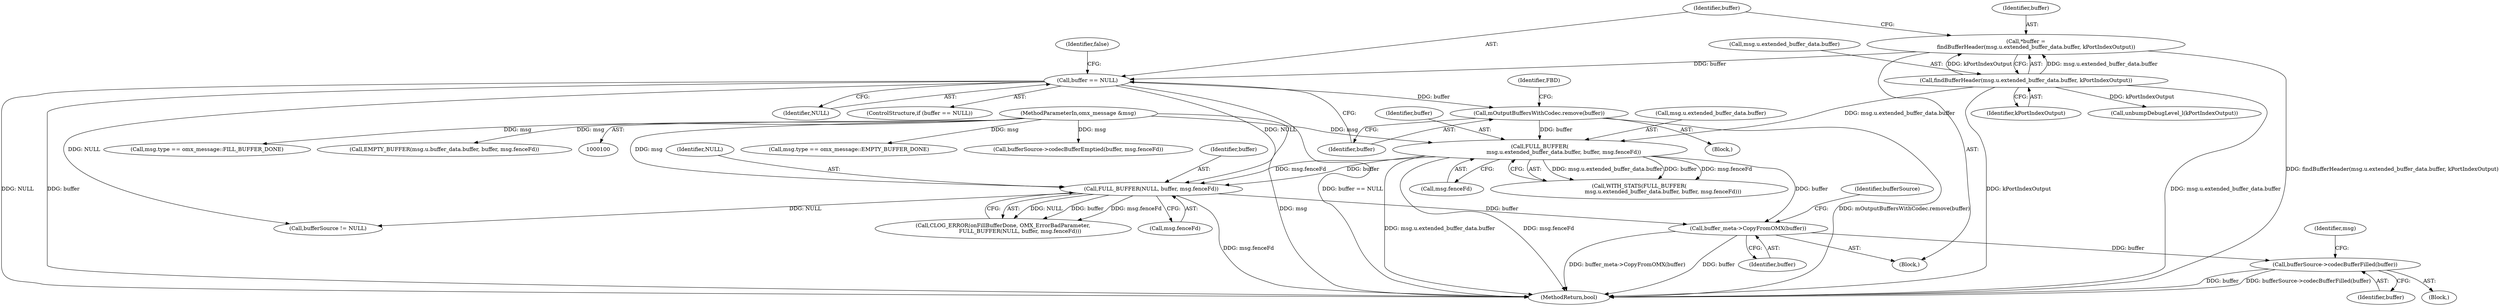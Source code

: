 digraph "0_Android_b351eabb428c7ca85a34513c64601f437923d576_8@pointer" {
"1000200" [label="(Call,bufferSource->codecBufferFilled(buffer))"];
"1000193" [label="(Call,buffer_meta->CopyFromOMX(buffer))"];
"1000187" [label="(Call,FULL_BUFFER(NULL, buffer, msg.fenceFd))"];
"1000124" [label="(Call,buffer == NULL)"];
"1000112" [label="(Call,*buffer =\n            findBufferHeader(msg.u.extended_buffer_data.buffer, kPortIndexOutput))"];
"1000114" [label="(Call,findBufferHeader(msg.u.extended_buffer_data.buffer, kPortIndexOutput))"];
"1000137" [label="(Call,FULL_BUFFER(\n                            msg.u.extended_buffer_data.buffer, buffer, msg.fenceFd))"];
"1000132" [label="(Call,mOutputBuffersWithCodec.remove(buffer))"];
"1000101" [label="(MethodParameterIn,omx_message &msg)"];
"1000197" [label="(Identifier,bufferSource)"];
"1000273" [label="(MethodReturn,bool)"];
"1000146" [label="(Call,msg.fenceFd)"];
"1000112" [label="(Call,*buffer =\n            findBufferHeader(msg.u.extended_buffer_data.buffer, kPortIndexOutput))"];
"1000122" [label="(Identifier,kPortIndexOutput)"];
"1000113" [label="(Identifier,buffer)"];
"1000114" [label="(Call,findBufferHeader(msg.u.extended_buffer_data.buffer, kPortIndexOutput))"];
"1000200" [label="(Call,bufferSource->codecBufferFilled(buffer))"];
"1000194" [label="(Identifier,buffer)"];
"1000126" [label="(Identifier,NULL)"];
"1000101" [label="(MethodParameterIn,omx_message &msg)"];
"1000206" [label="(Identifier,msg)"];
"1000125" [label="(Identifier,buffer)"];
"1000187" [label="(Call,FULL_BUFFER(NULL, buffer, msg.fenceFd))"];
"1000133" [label="(Identifier,buffer)"];
"1000193" [label="(Call,buffer_meta->CopyFromOMX(buffer))"];
"1000110" [label="(Block,)"];
"1000136" [label="(Call,WITH_STATS(FULL_BUFFER(\n                            msg.u.extended_buffer_data.buffer, buffer, msg.fenceFd)))"];
"1000215" [label="(Call,msg.type == omx_message::EMPTY_BUFFER_DONE)"];
"1000264" [label="(Call,bufferSource->codecBufferEmptied(buffer, msg.fenceFd))"];
"1000199" [label="(Block,)"];
"1000190" [label="(Call,msg.fenceFd)"];
"1000115" [label="(Call,msg.u.extended_buffer_data.buffer)"];
"1000138" [label="(Call,msg.u.extended_buffer_data.buffer)"];
"1000137" [label="(Call,FULL_BUFFER(\n                            msg.u.extended_buffer_data.buffer, buffer, msg.fenceFd))"];
"1000129" [label="(Identifier,false)"];
"1000149" [label="(Call,unbumpDebugLevel_l(kPortIndexOutput))"];
"1000188" [label="(Identifier,NULL)"];
"1000123" [label="(ControlStructure,if (buffer == NULL))"];
"1000130" [label="(Block,)"];
"1000105" [label="(Call,msg.type == omx_message::FILL_BUFFER_DONE)"];
"1000135" [label="(Identifier,FBD)"];
"1000201" [label="(Identifier,buffer)"];
"1000247" [label="(Call,EMPTY_BUFFER(msg.u.buffer_data.buffer, buffer, msg.fenceFd))"];
"1000132" [label="(Call,mOutputBuffersWithCodec.remove(buffer))"];
"1000184" [label="(Call,CLOG_ERROR(onFillBufferDone, OMX_ErrorBadParameter,\n                    FULL_BUFFER(NULL, buffer, msg.fenceFd)))"];
"1000196" [label="(Call,bufferSource != NULL)"];
"1000189" [label="(Identifier,buffer)"];
"1000124" [label="(Call,buffer == NULL)"];
"1000145" [label="(Identifier,buffer)"];
"1000200" -> "1000199"  [label="AST: "];
"1000200" -> "1000201"  [label="CFG: "];
"1000201" -> "1000200"  [label="AST: "];
"1000206" -> "1000200"  [label="CFG: "];
"1000200" -> "1000273"  [label="DDG: buffer"];
"1000200" -> "1000273"  [label="DDG: bufferSource->codecBufferFilled(buffer)"];
"1000193" -> "1000200"  [label="DDG: buffer"];
"1000193" -> "1000110"  [label="AST: "];
"1000193" -> "1000194"  [label="CFG: "];
"1000194" -> "1000193"  [label="AST: "];
"1000197" -> "1000193"  [label="CFG: "];
"1000193" -> "1000273"  [label="DDG: buffer"];
"1000193" -> "1000273"  [label="DDG: buffer_meta->CopyFromOMX(buffer)"];
"1000187" -> "1000193"  [label="DDG: buffer"];
"1000137" -> "1000193"  [label="DDG: buffer"];
"1000187" -> "1000184"  [label="AST: "];
"1000187" -> "1000190"  [label="CFG: "];
"1000188" -> "1000187"  [label="AST: "];
"1000189" -> "1000187"  [label="AST: "];
"1000190" -> "1000187"  [label="AST: "];
"1000184" -> "1000187"  [label="CFG: "];
"1000187" -> "1000273"  [label="DDG: msg.fenceFd"];
"1000187" -> "1000184"  [label="DDG: NULL"];
"1000187" -> "1000184"  [label="DDG: buffer"];
"1000187" -> "1000184"  [label="DDG: msg.fenceFd"];
"1000124" -> "1000187"  [label="DDG: NULL"];
"1000137" -> "1000187"  [label="DDG: buffer"];
"1000137" -> "1000187"  [label="DDG: msg.fenceFd"];
"1000101" -> "1000187"  [label="DDG: msg"];
"1000187" -> "1000196"  [label="DDG: NULL"];
"1000124" -> "1000123"  [label="AST: "];
"1000124" -> "1000126"  [label="CFG: "];
"1000125" -> "1000124"  [label="AST: "];
"1000126" -> "1000124"  [label="AST: "];
"1000129" -> "1000124"  [label="CFG: "];
"1000133" -> "1000124"  [label="CFG: "];
"1000124" -> "1000273"  [label="DDG: NULL"];
"1000124" -> "1000273"  [label="DDG: buffer"];
"1000124" -> "1000273"  [label="DDG: buffer == NULL"];
"1000112" -> "1000124"  [label="DDG: buffer"];
"1000124" -> "1000132"  [label="DDG: buffer"];
"1000124" -> "1000196"  [label="DDG: NULL"];
"1000112" -> "1000110"  [label="AST: "];
"1000112" -> "1000114"  [label="CFG: "];
"1000113" -> "1000112"  [label="AST: "];
"1000114" -> "1000112"  [label="AST: "];
"1000125" -> "1000112"  [label="CFG: "];
"1000112" -> "1000273"  [label="DDG: findBufferHeader(msg.u.extended_buffer_data.buffer, kPortIndexOutput)"];
"1000114" -> "1000112"  [label="DDG: msg.u.extended_buffer_data.buffer"];
"1000114" -> "1000112"  [label="DDG: kPortIndexOutput"];
"1000114" -> "1000122"  [label="CFG: "];
"1000115" -> "1000114"  [label="AST: "];
"1000122" -> "1000114"  [label="AST: "];
"1000114" -> "1000273"  [label="DDG: msg.u.extended_buffer_data.buffer"];
"1000114" -> "1000273"  [label="DDG: kPortIndexOutput"];
"1000114" -> "1000137"  [label="DDG: msg.u.extended_buffer_data.buffer"];
"1000114" -> "1000149"  [label="DDG: kPortIndexOutput"];
"1000137" -> "1000136"  [label="AST: "];
"1000137" -> "1000146"  [label="CFG: "];
"1000138" -> "1000137"  [label="AST: "];
"1000145" -> "1000137"  [label="AST: "];
"1000146" -> "1000137"  [label="AST: "];
"1000136" -> "1000137"  [label="CFG: "];
"1000137" -> "1000273"  [label="DDG: msg.u.extended_buffer_data.buffer"];
"1000137" -> "1000273"  [label="DDG: msg.fenceFd"];
"1000137" -> "1000136"  [label="DDG: msg.u.extended_buffer_data.buffer"];
"1000137" -> "1000136"  [label="DDG: buffer"];
"1000137" -> "1000136"  [label="DDG: msg.fenceFd"];
"1000132" -> "1000137"  [label="DDG: buffer"];
"1000101" -> "1000137"  [label="DDG: msg"];
"1000132" -> "1000130"  [label="AST: "];
"1000132" -> "1000133"  [label="CFG: "];
"1000133" -> "1000132"  [label="AST: "];
"1000135" -> "1000132"  [label="CFG: "];
"1000132" -> "1000273"  [label="DDG: mOutputBuffersWithCodec.remove(buffer)"];
"1000101" -> "1000100"  [label="AST: "];
"1000101" -> "1000273"  [label="DDG: msg"];
"1000101" -> "1000105"  [label="DDG: msg"];
"1000101" -> "1000215"  [label="DDG: msg"];
"1000101" -> "1000247"  [label="DDG: msg"];
"1000101" -> "1000264"  [label="DDG: msg"];
}
